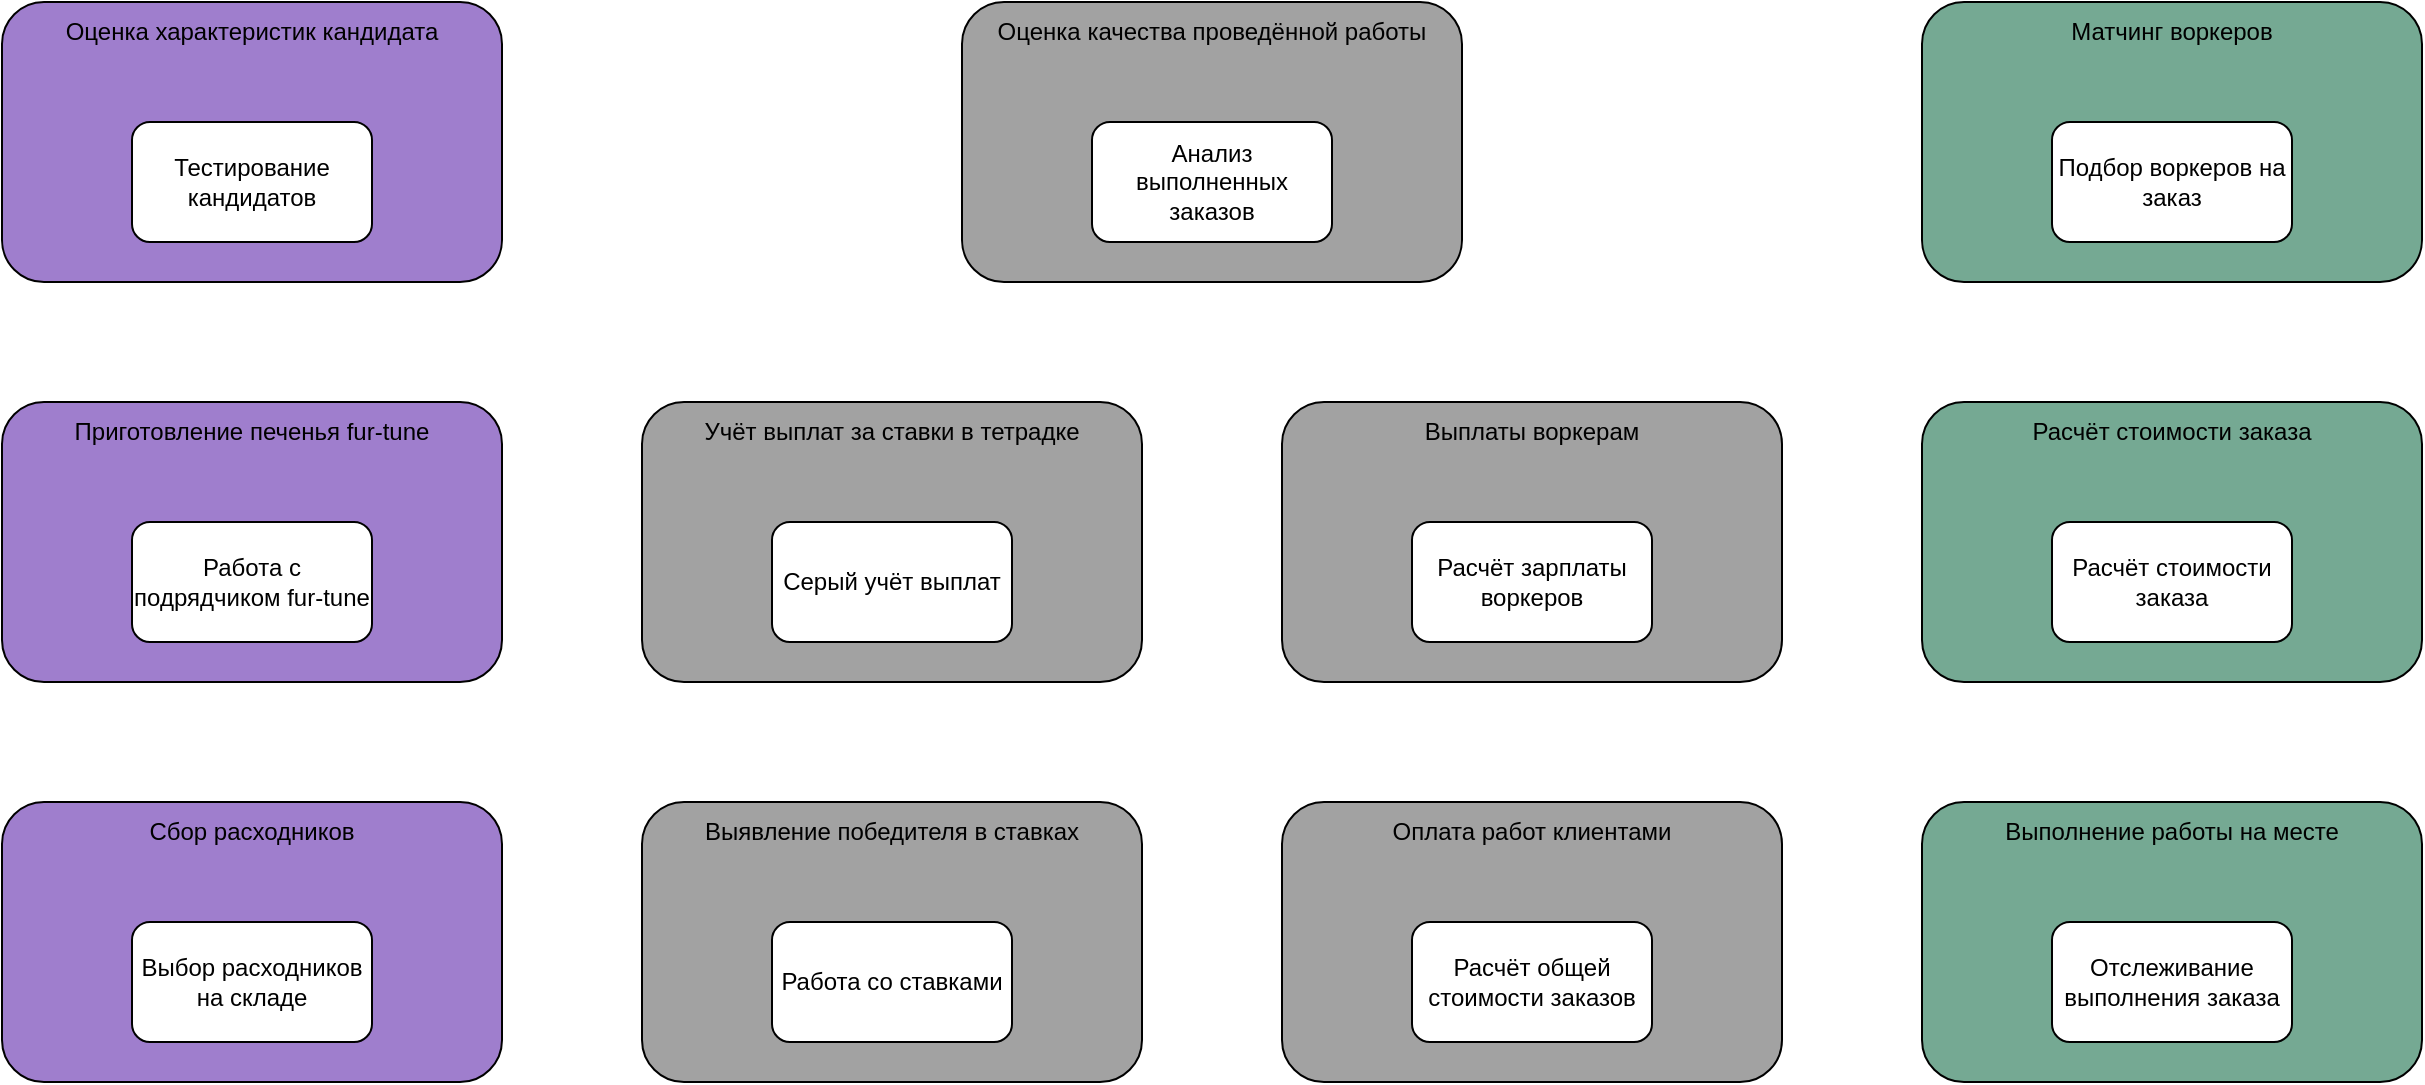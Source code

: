 <mxfile version="22.1.4" type="device">
  <diagram name="Страница — 1" id="7Tx-qtXYujhYwXxk6udo">
    <mxGraphModel dx="607" dy="780" grid="1" gridSize="10" guides="1" tooltips="1" connect="1" arrows="1" fold="1" page="1" pageScale="1" pageWidth="827" pageHeight="1169" math="0" shadow="0">
      <root>
        <mxCell id="0" />
        <mxCell id="1" parent="0" />
        <mxCell id="gP8N4ukbsP1Oxs3XDrrV-4" value="" style="rounded=1;whiteSpace=wrap;html=1;fillColor=#75a993;" vertex="1" parent="1">
          <mxGeometry x="2040" y="420" width="250" height="140" as="geometry" />
        </mxCell>
        <mxCell id="gP8N4ukbsP1Oxs3XDrrV-28" value="" style="group" vertex="1" connectable="0" parent="1">
          <mxGeometry x="1080" y="620" width="250" height="140" as="geometry" />
        </mxCell>
        <mxCell id="gP8N4ukbsP1Oxs3XDrrV-25" value="" style="rounded=1;whiteSpace=wrap;html=1;fillColor=#9f7ecd;" vertex="1" parent="gP8N4ukbsP1Oxs3XDrrV-28">
          <mxGeometry width="250" height="140" as="geometry" />
        </mxCell>
        <mxCell id="gP8N4ukbsP1Oxs3XDrrV-26" value="Сбор расходников" style="text;html=1;strokeColor=none;fillColor=none;align=center;verticalAlign=middle;whiteSpace=wrap;rounded=0;" vertex="1" parent="gP8N4ukbsP1Oxs3XDrrV-28">
          <mxGeometry width="250" height="30" as="geometry" />
        </mxCell>
        <mxCell id="gP8N4ukbsP1Oxs3XDrrV-27" value="Выбор расходников на складе" style="rounded=1;whiteSpace=wrap;html=1;" vertex="1" parent="gP8N4ukbsP1Oxs3XDrrV-28">
          <mxGeometry x="65" y="60" width="120" height="60" as="geometry" />
        </mxCell>
        <mxCell id="gP8N4ukbsP1Oxs3XDrrV-29" value="" style="group" vertex="1" connectable="0" parent="1">
          <mxGeometry x="1080" y="420" width="250" height="140" as="geometry" />
        </mxCell>
        <mxCell id="gP8N4ukbsP1Oxs3XDrrV-22" value="" style="rounded=1;whiteSpace=wrap;html=1;fillColor=#9f7ecd;" vertex="1" parent="gP8N4ukbsP1Oxs3XDrrV-29">
          <mxGeometry width="250" height="140" as="geometry" />
        </mxCell>
        <mxCell id="gP8N4ukbsP1Oxs3XDrrV-23" value="Приготовление печенья fur-tune" style="text;html=1;strokeColor=none;fillColor=none;align=center;verticalAlign=middle;whiteSpace=wrap;rounded=0;" vertex="1" parent="gP8N4ukbsP1Oxs3XDrrV-29">
          <mxGeometry width="250" height="30" as="geometry" />
        </mxCell>
        <mxCell id="gP8N4ukbsP1Oxs3XDrrV-24" value="Работа с подрядчиком fur-tune" style="rounded=1;whiteSpace=wrap;html=1;" vertex="1" parent="gP8N4ukbsP1Oxs3XDrrV-29">
          <mxGeometry x="65" y="60" width="120" height="60" as="geometry" />
        </mxCell>
        <mxCell id="gP8N4ukbsP1Oxs3XDrrV-30" value="" style="group" vertex="1" connectable="0" parent="1">
          <mxGeometry x="1400" y="420" width="250" height="140" as="geometry" />
        </mxCell>
        <mxCell id="gP8N4ukbsP1Oxs3XDrrV-21" value="" style="rounded=1;whiteSpace=wrap;html=1;fillColor=#a2a2a2;" vertex="1" parent="gP8N4ukbsP1Oxs3XDrrV-30">
          <mxGeometry width="250" height="140" as="geometry" />
        </mxCell>
        <mxCell id="gP8N4ukbsP1Oxs3XDrrV-32" value="Учёт выплат за ставки в тетрадке" style="text;html=1;strokeColor=none;fillColor=none;align=center;verticalAlign=middle;whiteSpace=wrap;rounded=0;" vertex="1" parent="gP8N4ukbsP1Oxs3XDrrV-30">
          <mxGeometry width="250" height="30" as="geometry" />
        </mxCell>
        <mxCell id="gP8N4ukbsP1Oxs3XDrrV-33" value="Серый учёт выплат" style="rounded=1;whiteSpace=wrap;html=1;" vertex="1" parent="gP8N4ukbsP1Oxs3XDrrV-30">
          <mxGeometry x="65" y="60" width="120" height="60" as="geometry" />
        </mxCell>
        <mxCell id="gP8N4ukbsP1Oxs3XDrrV-34" value="" style="group" vertex="1" connectable="0" parent="1">
          <mxGeometry x="1400" y="620" width="250" height="140" as="geometry" />
        </mxCell>
        <mxCell id="gP8N4ukbsP1Oxs3XDrrV-35" value="" style="rounded=1;whiteSpace=wrap;html=1;fillColor=#a2a2a2;" vertex="1" parent="gP8N4ukbsP1Oxs3XDrrV-34">
          <mxGeometry width="250" height="140" as="geometry" />
        </mxCell>
        <mxCell id="gP8N4ukbsP1Oxs3XDrrV-36" value="Выявление победителя в ставках" style="text;html=1;strokeColor=none;fillColor=none;align=center;verticalAlign=middle;whiteSpace=wrap;rounded=0;" vertex="1" parent="gP8N4ukbsP1Oxs3XDrrV-34">
          <mxGeometry width="250" height="30" as="geometry" />
        </mxCell>
        <mxCell id="gP8N4ukbsP1Oxs3XDrrV-37" value="Работа со ставками" style="rounded=1;whiteSpace=wrap;html=1;" vertex="1" parent="gP8N4ukbsP1Oxs3XDrrV-34">
          <mxGeometry x="65" y="60" width="120" height="60" as="geometry" />
        </mxCell>
        <mxCell id="gP8N4ukbsP1Oxs3XDrrV-38" value="" style="group" vertex="1" connectable="0" parent="1">
          <mxGeometry x="1720" y="420" width="250" height="140" as="geometry" />
        </mxCell>
        <mxCell id="gP8N4ukbsP1Oxs3XDrrV-39" value="" style="rounded=1;whiteSpace=wrap;html=1;fillColor=#a2a2a2;" vertex="1" parent="gP8N4ukbsP1Oxs3XDrrV-38">
          <mxGeometry width="250" height="140" as="geometry" />
        </mxCell>
        <mxCell id="gP8N4ukbsP1Oxs3XDrrV-40" value="Выплаты воркерам" style="text;html=1;strokeColor=none;fillColor=none;align=center;verticalAlign=middle;whiteSpace=wrap;rounded=0;" vertex="1" parent="gP8N4ukbsP1Oxs3XDrrV-38">
          <mxGeometry width="250" height="30" as="geometry" />
        </mxCell>
        <mxCell id="gP8N4ukbsP1Oxs3XDrrV-41" value="Расчёт зарплаты воркеров" style="rounded=1;whiteSpace=wrap;html=1;" vertex="1" parent="gP8N4ukbsP1Oxs3XDrrV-38">
          <mxGeometry x="65" y="60" width="120" height="60" as="geometry" />
        </mxCell>
        <mxCell id="gP8N4ukbsP1Oxs3XDrrV-43" value="" style="group" vertex="1" connectable="0" parent="1">
          <mxGeometry x="1720" y="620" width="250" height="140" as="geometry" />
        </mxCell>
        <mxCell id="gP8N4ukbsP1Oxs3XDrrV-44" value="" style="rounded=1;whiteSpace=wrap;html=1;fillColor=#a2a2a2;" vertex="1" parent="gP8N4ukbsP1Oxs3XDrrV-43">
          <mxGeometry width="250" height="140" as="geometry" />
        </mxCell>
        <mxCell id="gP8N4ukbsP1Oxs3XDrrV-45" value="Оплата работ клиентами" style="text;html=1;strokeColor=none;fillColor=none;align=center;verticalAlign=middle;whiteSpace=wrap;rounded=0;" vertex="1" parent="gP8N4ukbsP1Oxs3XDrrV-43">
          <mxGeometry width="250" height="30" as="geometry" />
        </mxCell>
        <mxCell id="gP8N4ukbsP1Oxs3XDrrV-46" value="Расчёт общей стоимости заказов" style="rounded=1;whiteSpace=wrap;html=1;" vertex="1" parent="gP8N4ukbsP1Oxs3XDrrV-43">
          <mxGeometry x="65" y="60" width="120" height="60" as="geometry" />
        </mxCell>
        <mxCell id="gP8N4ukbsP1Oxs3XDrrV-47" value="" style="group" vertex="1" connectable="0" parent="1">
          <mxGeometry x="1080" y="220" width="250" height="140" as="geometry" />
        </mxCell>
        <mxCell id="gP8N4ukbsP1Oxs3XDrrV-19" value="" style="rounded=1;whiteSpace=wrap;html=1;fillColor=#9f7ecd;" vertex="1" parent="gP8N4ukbsP1Oxs3XDrrV-47">
          <mxGeometry width="250" height="140" as="geometry" />
        </mxCell>
        <mxCell id="gP8N4ukbsP1Oxs3XDrrV-2" value="Оценка характеристик кандидата" style="text;html=1;strokeColor=none;fillColor=none;align=center;verticalAlign=middle;whiteSpace=wrap;rounded=0;" vertex="1" parent="gP8N4ukbsP1Oxs3XDrrV-47">
          <mxGeometry width="250" height="30" as="geometry" />
        </mxCell>
        <mxCell id="gP8N4ukbsP1Oxs3XDrrV-17" value="Тестирование кандидатов" style="rounded=1;whiteSpace=wrap;html=1;" vertex="1" parent="gP8N4ukbsP1Oxs3XDrrV-47">
          <mxGeometry x="65" y="60" width="120" height="60" as="geometry" />
        </mxCell>
        <mxCell id="gP8N4ukbsP1Oxs3XDrrV-48" value="" style="group" vertex="1" connectable="0" parent="1">
          <mxGeometry x="2040" y="420" width="250" height="140" as="geometry" />
        </mxCell>
        <mxCell id="gP8N4ukbsP1Oxs3XDrrV-50" value="Расчёт стоимости заказа" style="text;html=1;strokeColor=none;fillColor=none;align=center;verticalAlign=middle;whiteSpace=wrap;rounded=0;" vertex="1" parent="gP8N4ukbsP1Oxs3XDrrV-48">
          <mxGeometry width="250" height="30" as="geometry" />
        </mxCell>
        <mxCell id="gP8N4ukbsP1Oxs3XDrrV-51" value="Расчёт стоимости заказа" style="rounded=1;whiteSpace=wrap;html=1;" vertex="1" parent="gP8N4ukbsP1Oxs3XDrrV-48">
          <mxGeometry x="65" y="60" width="120" height="60" as="geometry" />
        </mxCell>
        <mxCell id="gP8N4ukbsP1Oxs3XDrrV-52" value="" style="rounded=1;whiteSpace=wrap;html=1;fillColor=#75a993;" vertex="1" parent="1">
          <mxGeometry x="2040" y="220" width="250" height="140" as="geometry" />
        </mxCell>
        <mxCell id="gP8N4ukbsP1Oxs3XDrrV-53" value="" style="group" vertex="1" connectable="0" parent="1">
          <mxGeometry x="2040" y="220" width="250" height="140" as="geometry" />
        </mxCell>
        <mxCell id="gP8N4ukbsP1Oxs3XDrrV-54" value="Матчинг воркеров" style="text;html=1;strokeColor=none;fillColor=none;align=center;verticalAlign=middle;whiteSpace=wrap;rounded=0;" vertex="1" parent="gP8N4ukbsP1Oxs3XDrrV-53">
          <mxGeometry width="250" height="30" as="geometry" />
        </mxCell>
        <mxCell id="gP8N4ukbsP1Oxs3XDrrV-55" value="Подбор воркеров на заказ" style="rounded=1;whiteSpace=wrap;html=1;" vertex="1" parent="gP8N4ukbsP1Oxs3XDrrV-53">
          <mxGeometry x="65" y="60" width="120" height="60" as="geometry" />
        </mxCell>
        <mxCell id="gP8N4ukbsP1Oxs3XDrrV-56" value="" style="rounded=1;whiteSpace=wrap;html=1;fillColor=#75a993;" vertex="1" parent="1">
          <mxGeometry x="2040" y="620" width="250" height="140" as="geometry" />
        </mxCell>
        <mxCell id="gP8N4ukbsP1Oxs3XDrrV-57" value="" style="group" vertex="1" connectable="0" parent="1">
          <mxGeometry x="2040" y="620" width="250" height="140" as="geometry" />
        </mxCell>
        <mxCell id="gP8N4ukbsP1Oxs3XDrrV-58" value="Выполнение работы на месте" style="text;html=1;strokeColor=none;fillColor=none;align=center;verticalAlign=middle;whiteSpace=wrap;rounded=0;" vertex="1" parent="gP8N4ukbsP1Oxs3XDrrV-57">
          <mxGeometry width="250" height="30" as="geometry" />
        </mxCell>
        <mxCell id="gP8N4ukbsP1Oxs3XDrrV-59" value="Отслеживание выполнения заказа" style="rounded=1;whiteSpace=wrap;html=1;" vertex="1" parent="gP8N4ukbsP1Oxs3XDrrV-57">
          <mxGeometry x="65" y="60" width="120" height="60" as="geometry" />
        </mxCell>
        <mxCell id="gP8N4ukbsP1Oxs3XDrrV-60" value="" style="group" vertex="1" connectable="0" parent="1">
          <mxGeometry x="1560" y="220" width="250" height="140" as="geometry" />
        </mxCell>
        <mxCell id="gP8N4ukbsP1Oxs3XDrrV-61" value="" style="rounded=1;whiteSpace=wrap;html=1;fillColor=#a2a2a2;" vertex="1" parent="gP8N4ukbsP1Oxs3XDrrV-60">
          <mxGeometry width="250" height="140" as="geometry" />
        </mxCell>
        <mxCell id="gP8N4ukbsP1Oxs3XDrrV-62" value="Оценка качества проведённой работы" style="text;html=1;strokeColor=none;fillColor=none;align=center;verticalAlign=middle;whiteSpace=wrap;rounded=0;" vertex="1" parent="gP8N4ukbsP1Oxs3XDrrV-60">
          <mxGeometry width="250" height="30" as="geometry" />
        </mxCell>
        <mxCell id="gP8N4ukbsP1Oxs3XDrrV-63" value="Анализ выполненных заказов" style="rounded=1;whiteSpace=wrap;html=1;" vertex="1" parent="gP8N4ukbsP1Oxs3XDrrV-60">
          <mxGeometry x="65" y="60" width="120" height="60" as="geometry" />
        </mxCell>
      </root>
    </mxGraphModel>
  </diagram>
</mxfile>
